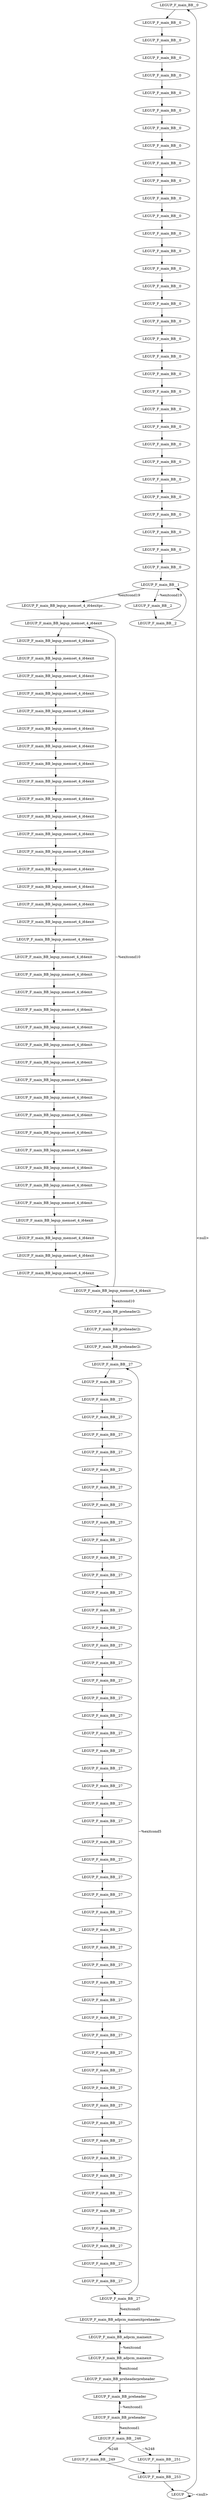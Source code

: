 digraph {
Node0x40abea0[label="LEGUP_F_main_BB__0"];
Node0x40abd00[label="LEGUP"];
Node0x40abd00 -> Node0x40abea0[label="<null>"];
Node0x40abd00 -> Node0x40abd00[label="~<null>"];
Node0x40abf70[label="LEGUP_F_main_BB__0"];
Node0x40abea0 -> Node0x40abf70;
Node0x40ac040[label="LEGUP_F_main_BB__0"];
Node0x40abf70 -> Node0x40ac040;
Node0x40ac110[label="LEGUP_F_main_BB__0"];
Node0x40ac040 -> Node0x40ac110;
Node0x40ac1e0[label="LEGUP_F_main_BB__0"];
Node0x40ac110 -> Node0x40ac1e0;
Node0x40ac2b0[label="LEGUP_F_main_BB__0"];
Node0x40ac1e0 -> Node0x40ac2b0;
Node0x40ac380[label="LEGUP_F_main_BB__0"];
Node0x40ac2b0 -> Node0x40ac380;
Node0x40ac450[label="LEGUP_F_main_BB__0"];
Node0x40ac380 -> Node0x40ac450;
Node0x40ac520[label="LEGUP_F_main_BB__0"];
Node0x40ac450 -> Node0x40ac520;
Node0x40ac5f0[label="LEGUP_F_main_BB__0"];
Node0x40ac520 -> Node0x40ac5f0;
Node0x40ac6c0[label="LEGUP_F_main_BB__0"];
Node0x40ac5f0 -> Node0x40ac6c0;
Node0x40ac790[label="LEGUP_F_main_BB__0"];
Node0x40ac6c0 -> Node0x40ac790;
Node0x40ac860[label="LEGUP_F_main_BB__0"];
Node0x40ac790 -> Node0x40ac860;
Node0x40ac930[label="LEGUP_F_main_BB__0"];
Node0x40ac860 -> Node0x40ac930;
Node0x40aca00[label="LEGUP_F_main_BB__0"];
Node0x40ac930 -> Node0x40aca00;
Node0x40acad0[label="LEGUP_F_main_BB__0"];
Node0x40aca00 -> Node0x40acad0;
Node0x40acba0[label="LEGUP_F_main_BB__0"];
Node0x40acad0 -> Node0x40acba0;
Node0x40acc70[label="LEGUP_F_main_BB__0"];
Node0x40acba0 -> Node0x40acc70;
Node0x40acd40[label="LEGUP_F_main_BB__0"];
Node0x40acc70 -> Node0x40acd40;
Node0x40ace10[label="LEGUP_F_main_BB__0"];
Node0x40acd40 -> Node0x40ace10;
Node0x40acee0[label="LEGUP_F_main_BB__0"];
Node0x40ace10 -> Node0x40acee0;
Node0x40acfb0[label="LEGUP_F_main_BB__0"];
Node0x40acee0 -> Node0x40acfb0;
Node0x40ad080[label="LEGUP_F_main_BB__0"];
Node0x40acfb0 -> Node0x40ad080;
Node0x40ad150[label="LEGUP_F_main_BB__0"];
Node0x40ad080 -> Node0x40ad150;
Node0x40ad220[label="LEGUP_F_main_BB__0"];
Node0x40ad150 -> Node0x40ad220;
Node0x40ad2f0[label="LEGUP_F_main_BB__0"];
Node0x40ad220 -> Node0x40ad2f0;
Node0x40ad3c0[label="LEGUP_F_main_BB__0"];
Node0x40ad2f0 -> Node0x40ad3c0;
Node0x40ad490[label="LEGUP_F_main_BB__0"];
Node0x40ad3c0 -> Node0x40ad490;
Node0x40ad560[label="LEGUP_F_main_BB__0"];
Node0x40ad490 -> Node0x40ad560;
Node0x40ad670[label="LEGUP_F_main_BB__0"];
Node0x40ad560 -> Node0x40ad670;
Node0x40ad780[label="LEGUP_F_main_BB__0"];
Node0x40ad670 -> Node0x40ad780;
Node0x40ad890[label="LEGUP_F_main_BB__0"];
Node0x40ad780 -> Node0x40ad890;
Node0x40ad9a0[label="LEGUP_F_main_BB__0"];
Node0x40ad890 -> Node0x40ad9a0;
Node0x40adab0[label="LEGUP_F_main_BB__1"];
Node0x40ad9a0 -> Node0x40adab0;
Node0x40adbc0[label="LEGUP_F_main_BB_legup_memset_4_i64exitpr..."];
Node0x40adab0 -> Node0x40adbc0[label="%exitcond19"];
Node0x40adcd0[label="LEGUP_F_main_BB__2"];
Node0x40adab0 -> Node0x40adcd0[label="~%exitcond19"];
Node0x40ae220[label="LEGUP_F_main_BB_legup_memset_4_i64exit"];
Node0x40adbc0 -> Node0x40ae220;
Node0x40adde0[label="LEGUP_F_main_BB__2"];
Node0x40adcd0 -> Node0x40adde0;
Node0x40adde0 -> Node0x40adab0;
Node0x40ae000[label="LEGUP_F_main_BB_preheader2i"];
Node0x40adef0[label="LEGUP_F_main_BB_preheader2i"];
Node0x40adef0 -> Node0x40ae000;
Node0x40ae110[label="LEGUP_F_main_BB_preheader2i"];
Node0x40ae000 -> Node0x40ae110;
Node0x40d7ed0[label="LEGUP_F_main_BB__27"];
Node0x40ae110 -> Node0x40d7ed0;
Node0x40ae330[label="LEGUP_F_main_BB_legup_memset_4_i64exit"];
Node0x40ae220 -> Node0x40ae330;
Node0x40ae440[label="LEGUP_F_main_BB_legup_memset_4_i64exit"];
Node0x40ae330 -> Node0x40ae440;
Node0x40ae550[label="LEGUP_F_main_BB_legup_memset_4_i64exit"];
Node0x40ae440 -> Node0x40ae550;
Node0x40ae660[label="LEGUP_F_main_BB_legup_memset_4_i64exit"];
Node0x40ae550 -> Node0x40ae660;
Node0x40ae770[label="LEGUP_F_main_BB_legup_memset_4_i64exit"];
Node0x40ae660 -> Node0x40ae770;
Node0x40ae880[label="LEGUP_F_main_BB_legup_memset_4_i64exit"];
Node0x40ae770 -> Node0x40ae880;
Node0x40ae990[label="LEGUP_F_main_BB_legup_memset_4_i64exit"];
Node0x40ae880 -> Node0x40ae990;
Node0x40aeaa0[label="LEGUP_F_main_BB_legup_memset_4_i64exit"];
Node0x40ae990 -> Node0x40aeaa0;
Node0x40aebb0[label="LEGUP_F_main_BB_legup_memset_4_i64exit"];
Node0x40aeaa0 -> Node0x40aebb0;
Node0x40aecc0[label="LEGUP_F_main_BB_legup_memset_4_i64exit"];
Node0x40aebb0 -> Node0x40aecc0;
Node0x40aedd0[label="LEGUP_F_main_BB_legup_memset_4_i64exit"];
Node0x40aecc0 -> Node0x40aedd0;
Node0x40aeee0[label="LEGUP_F_main_BB_legup_memset_4_i64exit"];
Node0x40aedd0 -> Node0x40aeee0;
Node0x40aeff0[label="LEGUP_F_main_BB_legup_memset_4_i64exit"];
Node0x40aeee0 -> Node0x40aeff0;
Node0x40af100[label="LEGUP_F_main_BB_legup_memset_4_i64exit"];
Node0x40aeff0 -> Node0x40af100;
Node0x40af210[label="LEGUP_F_main_BB_legup_memset_4_i64exit"];
Node0x40af100 -> Node0x40af210;
Node0x40af320[label="LEGUP_F_main_BB_legup_memset_4_i64exit"];
Node0x40af210 -> Node0x40af320;
Node0x40af430[label="LEGUP_F_main_BB_legup_memset_4_i64exit"];
Node0x40af320 -> Node0x40af430;
Node0x40af540[label="LEGUP_F_main_BB_legup_memset_4_i64exit"];
Node0x40af430 -> Node0x40af540;
Node0x40af650[label="LEGUP_F_main_BB_legup_memset_4_i64exit"];
Node0x40af540 -> Node0x40af650;
Node0x40af760[label="LEGUP_F_main_BB_legup_memset_4_i64exit"];
Node0x40af650 -> Node0x40af760;
Node0x40d6bb0[label="LEGUP_F_main_BB_legup_memset_4_i64exit"];
Node0x40af760 -> Node0x40d6bb0;
Node0x40d6cc0[label="LEGUP_F_main_BB_legup_memset_4_i64exit"];
Node0x40d6bb0 -> Node0x40d6cc0;
Node0x40d6dd0[label="LEGUP_F_main_BB_legup_memset_4_i64exit"];
Node0x40d6cc0 -> Node0x40d6dd0;
Node0x40d6ee0[label="LEGUP_F_main_BB_legup_memset_4_i64exit"];
Node0x40d6dd0 -> Node0x40d6ee0;
Node0x40d6ff0[label="LEGUP_F_main_BB_legup_memset_4_i64exit"];
Node0x40d6ee0 -> Node0x40d6ff0;
Node0x40d7100[label="LEGUP_F_main_BB_legup_memset_4_i64exit"];
Node0x40d6ff0 -> Node0x40d7100;
Node0x40d7210[label="LEGUP_F_main_BB_legup_memset_4_i64exit"];
Node0x40d7100 -> Node0x40d7210;
Node0x40d7320[label="LEGUP_F_main_BB_legup_memset_4_i64exit"];
Node0x40d7210 -> Node0x40d7320;
Node0x40d7430[label="LEGUP_F_main_BB_legup_memset_4_i64exit"];
Node0x40d7320 -> Node0x40d7430;
Node0x40d7540[label="LEGUP_F_main_BB_legup_memset_4_i64exit"];
Node0x40d7430 -> Node0x40d7540;
Node0x40d7650[label="LEGUP_F_main_BB_legup_memset_4_i64exit"];
Node0x40d7540 -> Node0x40d7650;
Node0x40d7760[label="LEGUP_F_main_BB_legup_memset_4_i64exit"];
Node0x40d7650 -> Node0x40d7760;
Node0x40d7870[label="LEGUP_F_main_BB_legup_memset_4_i64exit"];
Node0x40d7760 -> Node0x40d7870;
Node0x40d7980[label="LEGUP_F_main_BB_legup_memset_4_i64exit"];
Node0x40d7870 -> Node0x40d7980;
Node0x40d7a90[label="LEGUP_F_main_BB_legup_memset_4_i64exit"];
Node0x40d7980 -> Node0x40d7a90;
Node0x40d7ba0[label="LEGUP_F_main_BB_legup_memset_4_i64exit"];
Node0x40d7a90 -> Node0x40d7ba0;
Node0x40d7cb0[label="LEGUP_F_main_BB_legup_memset_4_i64exit"];
Node0x40d7ba0 -> Node0x40d7cb0;
Node0x40d7dc0[label="LEGUP_F_main_BB_legup_memset_4_i64exit"];
Node0x40d7cb0 -> Node0x40d7dc0;
Node0x40d7dc0 -> Node0x40adef0[label="%exitcond10"];
Node0x40d7dc0 -> Node0x40ae220[label="~%exitcond10"];
Node0x40d7fe0[label="LEGUP_F_main_BB__27"];
Node0x40d7ed0 -> Node0x40d7fe0;
Node0x40d80f0[label="LEGUP_F_main_BB__27"];
Node0x40d7fe0 -> Node0x40d80f0;
Node0x40d8200[label="LEGUP_F_main_BB__27"];
Node0x40d80f0 -> Node0x40d8200;
Node0x40d8310[label="LEGUP_F_main_BB__27"];
Node0x40d8200 -> Node0x40d8310;
Node0x40d8420[label="LEGUP_F_main_BB__27"];
Node0x40d8310 -> Node0x40d8420;
Node0x40d8530[label="LEGUP_F_main_BB__27"];
Node0x40d8420 -> Node0x40d8530;
Node0x40d8640[label="LEGUP_F_main_BB__27"];
Node0x40d8530 -> Node0x40d8640;
Node0x40d8750[label="LEGUP_F_main_BB__27"];
Node0x40d8640 -> Node0x40d8750;
Node0x40d8860[label="LEGUP_F_main_BB__27"];
Node0x40d8750 -> Node0x40d8860;
Node0x40d8970[label="LEGUP_F_main_BB__27"];
Node0x40d8860 -> Node0x40d8970;
Node0x40d8a80[label="LEGUP_F_main_BB__27"];
Node0x40d8970 -> Node0x40d8a80;
Node0x40d8b90[label="LEGUP_F_main_BB__27"];
Node0x40d8a80 -> Node0x40d8b90;
Node0x40d8ca0[label="LEGUP_F_main_BB__27"];
Node0x40d8b90 -> Node0x40d8ca0;
Node0x40d8db0[label="LEGUP_F_main_BB__27"];
Node0x40d8ca0 -> Node0x40d8db0;
Node0x40d8ec0[label="LEGUP_F_main_BB__27"];
Node0x40d8db0 -> Node0x40d8ec0;
Node0x40d8fd0[label="LEGUP_F_main_BB__27"];
Node0x40d8ec0 -> Node0x40d8fd0;
Node0x40d90e0[label="LEGUP_F_main_BB__27"];
Node0x40d8fd0 -> Node0x40d90e0;
Node0x40d91f0[label="LEGUP_F_main_BB__27"];
Node0x40d90e0 -> Node0x40d91f0;
Node0x40d9300[label="LEGUP_F_main_BB__27"];
Node0x40d91f0 -> Node0x40d9300;
Node0x40d9410[label="LEGUP_F_main_BB__27"];
Node0x40d9300 -> Node0x40d9410;
Node0x40d9520[label="LEGUP_F_main_BB__27"];
Node0x40d9410 -> Node0x40d9520;
Node0x40d9630[label="LEGUP_F_main_BB__27"];
Node0x40d9520 -> Node0x40d9630;
Node0x40d9740[label="LEGUP_F_main_BB__27"];
Node0x40d9630 -> Node0x40d9740;
Node0x40d9850[label="LEGUP_F_main_BB__27"];
Node0x40d9740 -> Node0x40d9850;
Node0x40d9960[label="LEGUP_F_main_BB__27"];
Node0x40d9850 -> Node0x40d9960;
Node0x40d9a70[label="LEGUP_F_main_BB__27"];
Node0x40d9960 -> Node0x40d9a70;
Node0x40d9b80[label="LEGUP_F_main_BB__27"];
Node0x40d9a70 -> Node0x40d9b80;
Node0x40d9c90[label="LEGUP_F_main_BB__27"];
Node0x40d9b80 -> Node0x40d9c90;
Node0x40d9da0[label="LEGUP_F_main_BB__27"];
Node0x40d9c90 -> Node0x40d9da0;
Node0x40d9eb0[label="LEGUP_F_main_BB__27"];
Node0x40d9da0 -> Node0x40d9eb0;
Node0x40d9fc0[label="LEGUP_F_main_BB__27"];
Node0x40d9eb0 -> Node0x40d9fc0;
Node0x40da0d0[label="LEGUP_F_main_BB__27"];
Node0x40d9fc0 -> Node0x40da0d0;
Node0x40da1e0[label="LEGUP_F_main_BB__27"];
Node0x40da0d0 -> Node0x40da1e0;
Node0x40da2f0[label="LEGUP_F_main_BB__27"];
Node0x40da1e0 -> Node0x40da2f0;
Node0x40da400[label="LEGUP_F_main_BB__27"];
Node0x40da2f0 -> Node0x40da400;
Node0x40da510[label="LEGUP_F_main_BB__27"];
Node0x40da400 -> Node0x40da510;
Node0x40da620[label="LEGUP_F_main_BB__27"];
Node0x40da510 -> Node0x40da620;
Node0x40da730[label="LEGUP_F_main_BB__27"];
Node0x40da620 -> Node0x40da730;
Node0x40da840[label="LEGUP_F_main_BB__27"];
Node0x40da730 -> Node0x40da840;
Node0x40da950[label="LEGUP_F_main_BB__27"];
Node0x40da840 -> Node0x40da950;
Node0x40daa60[label="LEGUP_F_main_BB__27"];
Node0x40da950 -> Node0x40daa60;
Node0x40dab70[label="LEGUP_F_main_BB__27"];
Node0x40daa60 -> Node0x40dab70;
Node0x40dac80[label="LEGUP_F_main_BB__27"];
Node0x40dab70 -> Node0x40dac80;
Node0x40dad90[label="LEGUP_F_main_BB__27"];
Node0x40dac80 -> Node0x40dad90;
Node0x40daea0[label="LEGUP_F_main_BB__27"];
Node0x40dad90 -> Node0x40daea0;
Node0x40dafb0[label="LEGUP_F_main_BB__27"];
Node0x40daea0 -> Node0x40dafb0;
Node0x40db0c0[label="LEGUP_F_main_BB__27"];
Node0x40dafb0 -> Node0x40db0c0;
Node0x40db1d0[label="LEGUP_F_main_BB__27"];
Node0x40db0c0 -> Node0x40db1d0;
Node0x40db2e0[label="LEGUP_F_main_BB__27"];
Node0x40db1d0 -> Node0x40db2e0;
Node0x40db3f0[label="LEGUP_F_main_BB__27"];
Node0x40db2e0 -> Node0x40db3f0;
Node0x40db500[label="LEGUP_F_main_BB__27"];
Node0x40db3f0 -> Node0x40db500;
Node0x40db610[label="LEGUP_F_main_BB__27"];
Node0x40db500 -> Node0x40db610;
Node0x40db720[label="LEGUP_F_main_BB__27"];
Node0x40db610 -> Node0x40db720;
Node0x40db830[label="LEGUP_F_main_BB_adpcm_mainexitpreheader"];
Node0x40db720 -> Node0x40db830[label="%exitcond5"];
Node0x40db720 -> Node0x40d7ed0[label="~%exitcond5"];
Node0x40db940[label="LEGUP_F_main_BB_adpcm_mainexit"];
Node0x40db830 -> Node0x40db940;
Node0x40dba50[label="LEGUP_F_main_BB_adpcm_mainexit"];
Node0x40db940 -> Node0x40dba50;
Node0x40dbb60[label="LEGUP_F_main_BB_preheaderpreheader"];
Node0x40dba50 -> Node0x40dbb60[label="%exitcond"];
Node0x40dba50 -> Node0x40db940[label="~%exitcond"];
Node0x40dbc70[label="LEGUP_F_main_BB_preheader"];
Node0x40dbb60 -> Node0x40dbc70;
Node0x40dbd80[label="LEGUP_F_main_BB_preheader"];
Node0x40dbc70 -> Node0x40dbd80;
Node0x40dbe90[label="LEGUP_F_main_BB__246"];
Node0x40dbd80 -> Node0x40dbe90[label="%exitcond1"];
Node0x40dbd80 -> Node0x40dbc70[label="~%exitcond1"];
Node0x40dbfa0[label="LEGUP_F_main_BB__249"];
Node0x40dbe90 -> Node0x40dbfa0[label="%248"];
Node0x40dc0b0[label="LEGUP_F_main_BB__251"];
Node0x40dbe90 -> Node0x40dc0b0[label="~%248"];
Node0x40dc1c0[label="LEGUP_F_main_BB__253"];
Node0x40dbfa0 -> Node0x40dc1c0;
Node0x40dc0b0 -> Node0x40dc1c0;
Node0x40dc1c0 -> Node0x40abd00;
}
